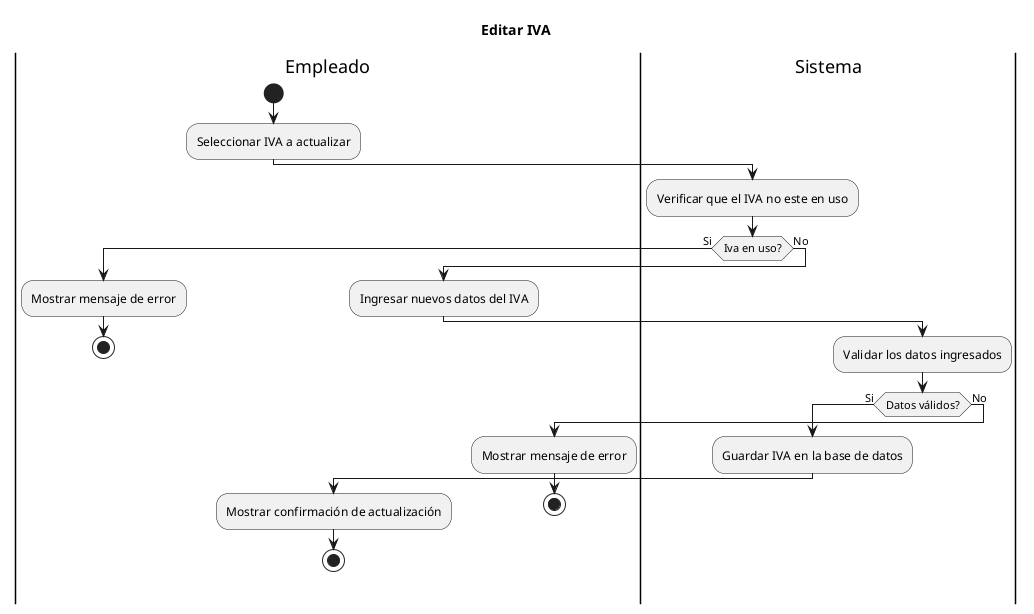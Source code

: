 @startuml da_editar_IVA
Title Editar IVA
|Empleado|
start
:Seleccionar IVA a actualizar;
|Sistema|
:Verificar que el IVA no este en uso;
if(Iva en uso?) is (Si) then
    |Empleado|
    :Mostrar mensaje de error;
    stop
else (No)
    |Empleado|
    :Ingresar nuevos datos del IVA;
    |Sistema|
    :Validar los datos ingresados;
    if (Datos válidos?) is (Si) then
        |Sistema|
        :Guardar IVA en la base de datos;
        |Empleado|
        :Mostrar confirmación de actualización;
        stop
    else (No)
        |Empleado|
        :Mostrar mensaje de error;
        stop
endif
@enduml

